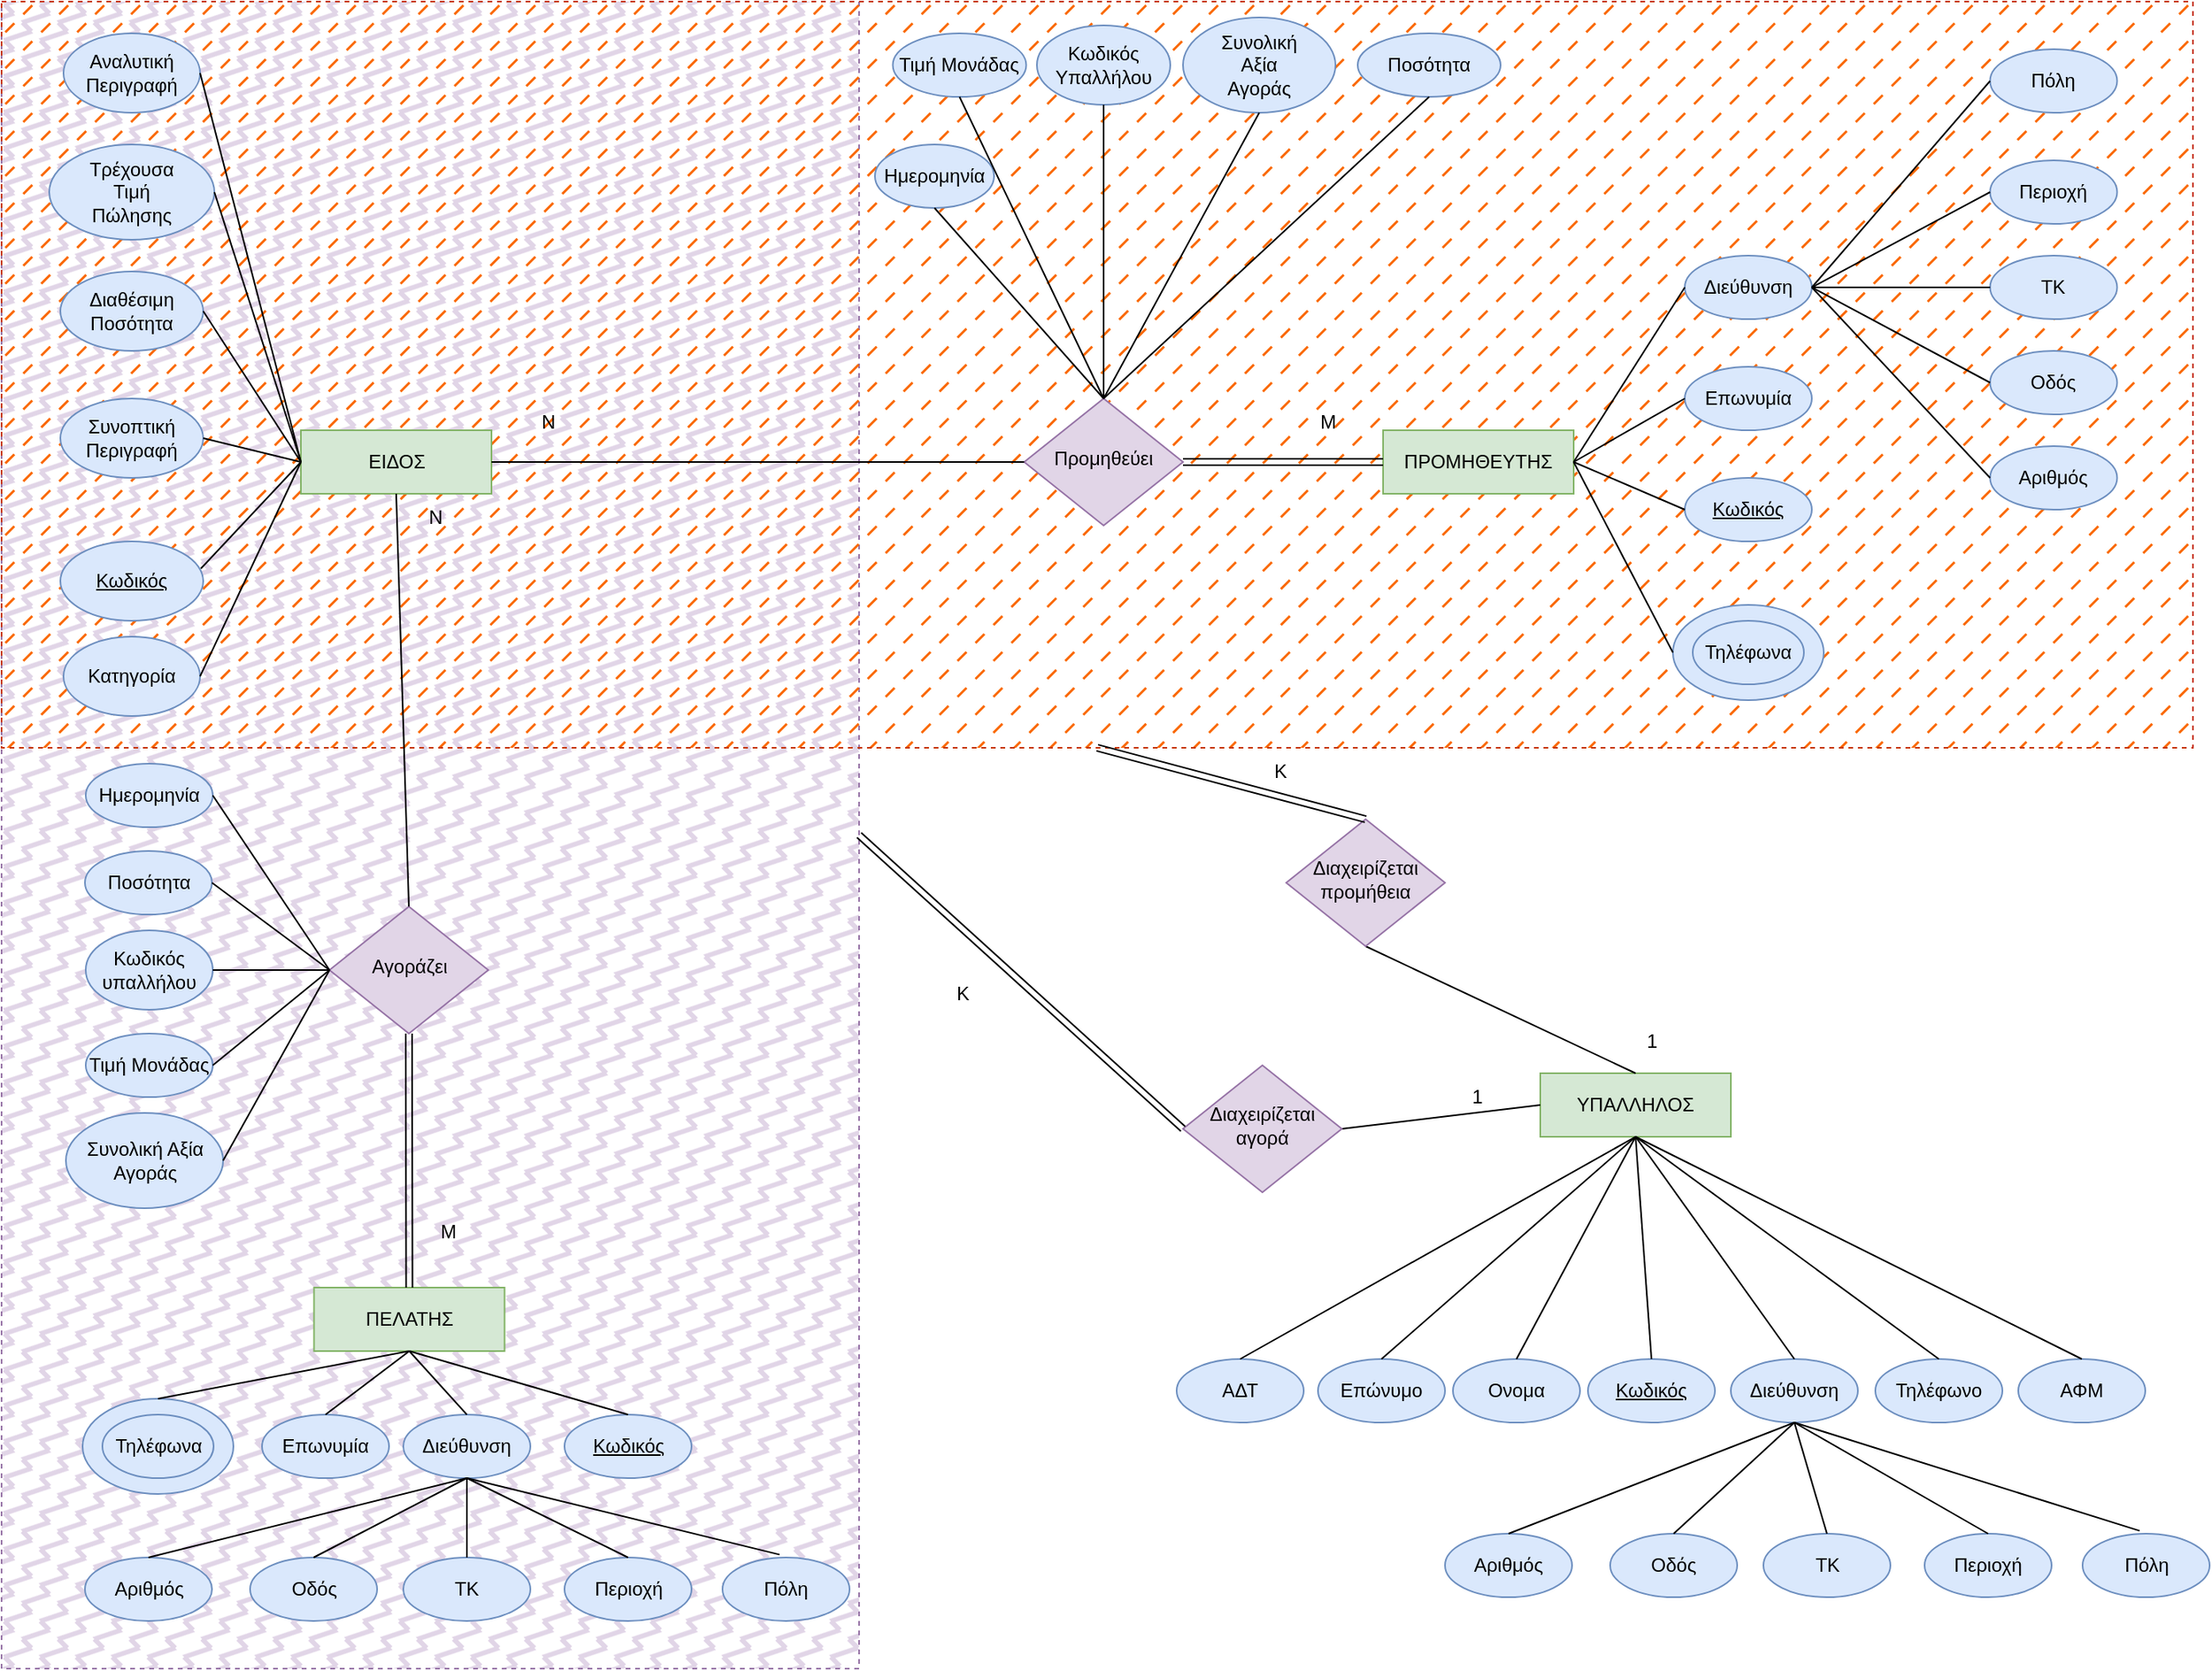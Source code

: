 <mxfile version="20.7.4" type="github">
  <diagram id="C5RBs43oDa-KdzZeNtuy" name="Page-1">
    <mxGraphModel dx="2861" dy="2533" grid="1" gridSize="10" guides="1" tooltips="1" connect="1" arrows="1" fold="1" page="1" pageScale="1" pageWidth="827" pageHeight="1169" math="0" shadow="0">
      <root>
        <mxCell id="WIyWlLk6GJQsqaUBKTNV-0" />
        <mxCell id="WIyWlLk6GJQsqaUBKTNV-1" parent="WIyWlLk6GJQsqaUBKTNV-0" />
        <mxCell id="r_JtfPT0x_Oz8yLnyJCr-7" value="" style="rounded=0;whiteSpace=wrap;html=1;dashed=1;fillStyle=zigzag-line;fillColor=#e1d5e7;strokeColor=#9673a6;" vertex="1" parent="WIyWlLk6GJQsqaUBKTNV-1">
          <mxGeometry x="-330" y="-270" width="540" height="1050" as="geometry" />
        </mxCell>
        <mxCell id="r_JtfPT0x_Oz8yLnyJCr-0" value="" style="rounded=0;whiteSpace=wrap;html=1;dashed=1;fillColor=#fa6800;strokeColor=#C73500;fillStyle=dashed;fontColor=#000000;" vertex="1" parent="WIyWlLk6GJQsqaUBKTNV-1">
          <mxGeometry x="-330" y="-270" width="1380" height="470" as="geometry" />
        </mxCell>
        <mxCell id="WIyWlLk6GJQsqaUBKTNV-3" value="ΕΙΔΟΣ" style="rounded=0;whiteSpace=wrap;html=1;fontSize=12;glass=0;strokeWidth=1;shadow=0;fillColor=#d5e8d4;strokeColor=#82b366;" parent="WIyWlLk6GJQsqaUBKTNV-1" vertex="1">
          <mxGeometry x="-141.5" width="120" height="40" as="geometry" />
        </mxCell>
        <mxCell id="EW7ZDSgedZpqApuQQV04-0" value="&lt;div&gt;ΠΡΟΜΗΘΕΥΤΗΣ&lt;/div&gt;" style="rounded=0;whiteSpace=wrap;html=1;fontSize=12;glass=0;strokeWidth=1;shadow=0;fillColor=#d5e8d4;strokeColor=#82b366;" parent="WIyWlLk6GJQsqaUBKTNV-1" vertex="1">
          <mxGeometry x="540" width="120" height="40" as="geometry" />
        </mxCell>
        <mxCell id="EW7ZDSgedZpqApuQQV04-1" value="&lt;div&gt;ΠΕΛΑΤΗΣ&lt;/div&gt;" style="rounded=0;whiteSpace=wrap;html=1;fontSize=12;glass=0;strokeWidth=1;shadow=0;fillColor=#d5e8d4;strokeColor=#82b366;" parent="WIyWlLk6GJQsqaUBKTNV-1" vertex="1">
          <mxGeometry x="-133.25" y="540" width="120" height="40" as="geometry" />
        </mxCell>
        <mxCell id="EW7ZDSgedZpqApuQQV04-2" value="&lt;div&gt;ΥΠΑΛΛΗΛΟΣ&lt;/div&gt;" style="rounded=0;whiteSpace=wrap;html=1;fontSize=12;glass=0;strokeWidth=1;shadow=0;fillColor=#d5e8d4;strokeColor=#82b366;" parent="WIyWlLk6GJQsqaUBKTNV-1" vertex="1">
          <mxGeometry x="639" y="405" width="120" height="40" as="geometry" />
        </mxCell>
        <mxCell id="EW7ZDSgedZpqApuQQV04-3" value="Προμηθεύει" style="rhombus;whiteSpace=wrap;html=1;shadow=0;fontFamily=Helvetica;fontSize=12;align=center;strokeWidth=1;spacing=6;spacingTop=-4;fillColor=#e1d5e7;strokeColor=#9673a6;" parent="WIyWlLk6GJQsqaUBKTNV-1" vertex="1">
          <mxGeometry x="314" y="-20" width="100" height="80" as="geometry" />
        </mxCell>
        <mxCell id="EW7ZDSgedZpqApuQQV04-4" value="" style="endArrow=none;html=1;rounded=0;exitX=1;exitY=0.5;exitDx=0;exitDy=0;" parent="WIyWlLk6GJQsqaUBKTNV-1" source="WIyWlLk6GJQsqaUBKTNV-3" target="EW7ZDSgedZpqApuQQV04-3" edge="1">
          <mxGeometry width="50" height="50" relative="1" as="geometry">
            <mxPoint x="384" y="300" as="sourcePoint" />
            <mxPoint x="434" y="250" as="targetPoint" />
          </mxGeometry>
        </mxCell>
        <mxCell id="EW7ZDSgedZpqApuQQV04-5" value="" style="endArrow=none;html=1;rounded=0;exitX=1;exitY=0.5;exitDx=0;exitDy=0;entryX=0;entryY=0.5;entryDx=0;entryDy=0;shape=link;" parent="WIyWlLk6GJQsqaUBKTNV-1" source="EW7ZDSgedZpqApuQQV04-3" target="EW7ZDSgedZpqApuQQV04-0" edge="1">
          <mxGeometry width="50" height="50" relative="1" as="geometry">
            <mxPoint x="464" y="19.5" as="sourcePoint" />
            <mxPoint x="554" y="19.5" as="targetPoint" />
          </mxGeometry>
        </mxCell>
        <mxCell id="EW7ZDSgedZpqApuQQV04-6" value="&lt;div&gt;Διαθέσιμη &lt;br&gt;&lt;/div&gt;&lt;div&gt;Ποσότητα&lt;/div&gt;" style="ellipse;whiteSpace=wrap;html=1;fillColor=#dae8fc;strokeColor=#6c8ebf;" parent="WIyWlLk6GJQsqaUBKTNV-1" vertex="1">
          <mxGeometry x="-293" y="-100" width="90" height="50" as="geometry" />
        </mxCell>
        <mxCell id="EW7ZDSgedZpqApuQQV04-7" value="&lt;div&gt;Αναλυτική&lt;/div&gt;&lt;div&gt;Περιγραφή&lt;/div&gt;" style="ellipse;whiteSpace=wrap;html=1;fillColor=#dae8fc;strokeColor=#6c8ebf;" parent="WIyWlLk6GJQsqaUBKTNV-1" vertex="1">
          <mxGeometry x="-291" y="-250" width="86" height="50" as="geometry" />
        </mxCell>
        <mxCell id="EW7ZDSgedZpqApuQQV04-8" value="&lt;div&gt;Συνοπτική&lt;/div&gt;&lt;div&gt;Περιγραφή&lt;/div&gt;" style="ellipse;whiteSpace=wrap;html=1;fillColor=#dae8fc;strokeColor=#6c8ebf;" parent="WIyWlLk6GJQsqaUBKTNV-1" vertex="1">
          <mxGeometry x="-293" y="-20" width="90" height="50" as="geometry" />
        </mxCell>
        <mxCell id="EW7ZDSgedZpqApuQQV04-9" value="&lt;u&gt;Κωδικός&lt;/u&gt;" style="ellipse;whiteSpace=wrap;html=1;fillColor=#dae8fc;strokeColor=#6c8ebf;" parent="WIyWlLk6GJQsqaUBKTNV-1" vertex="1">
          <mxGeometry x="-293" y="70" width="90" height="50" as="geometry" />
        </mxCell>
        <mxCell id="EW7ZDSgedZpqApuQQV04-10" value="&lt;div&gt;Κατηγορία&lt;/div&gt;" style="ellipse;whiteSpace=wrap;html=1;fillColor=#dae8fc;strokeColor=#6c8ebf;" parent="WIyWlLk6GJQsqaUBKTNV-1" vertex="1">
          <mxGeometry x="-291" y="130" width="86" height="50" as="geometry" />
        </mxCell>
        <mxCell id="EW7ZDSgedZpqApuQQV04-11" value="&lt;div&gt;Τρέχουσα&lt;/div&gt;&lt;div&gt;Τιμή&lt;/div&gt;&lt;div&gt;Πώλησης&lt;/div&gt;" style="ellipse;whiteSpace=wrap;html=1;fillColor=#dae8fc;strokeColor=#6c8ebf;" parent="WIyWlLk6GJQsqaUBKTNV-1" vertex="1">
          <mxGeometry x="-300" y="-180" width="104" height="60" as="geometry" />
        </mxCell>
        <mxCell id="EW7ZDSgedZpqApuQQV04-13" value="" style="endArrow=none;html=1;rounded=0;exitX=1;exitY=0.5;exitDx=0;exitDy=0;entryX=0;entryY=0.5;entryDx=0;entryDy=0;" parent="WIyWlLk6GJQsqaUBKTNV-1" source="EW7ZDSgedZpqApuQQV04-10" target="WIyWlLk6GJQsqaUBKTNV-3" edge="1">
          <mxGeometry width="50" height="50" relative="1" as="geometry">
            <mxPoint x="14.5" y="140" as="sourcePoint" />
            <mxPoint x="64.5" y="90" as="targetPoint" />
          </mxGeometry>
        </mxCell>
        <mxCell id="EW7ZDSgedZpqApuQQV04-14" value="" style="endArrow=none;html=1;rounded=0;exitX=0.983;exitY=0.343;exitDx=0;exitDy=0;entryX=0;entryY=0.5;entryDx=0;entryDy=0;exitPerimeter=0;" parent="WIyWlLk6GJQsqaUBKTNV-1" source="EW7ZDSgedZpqApuQQV04-9" target="WIyWlLk6GJQsqaUBKTNV-3" edge="1">
          <mxGeometry width="50" height="50" relative="1" as="geometry">
            <mxPoint x="-232.5" y="140" as="sourcePoint" />
            <mxPoint x="-131.5" y="30" as="targetPoint" />
          </mxGeometry>
        </mxCell>
        <mxCell id="EW7ZDSgedZpqApuQQV04-15" value="" style="endArrow=none;html=1;rounded=0;exitX=1;exitY=0.5;exitDx=0;exitDy=0;entryX=0;entryY=0.5;entryDx=0;entryDy=0;" parent="WIyWlLk6GJQsqaUBKTNV-1" source="EW7ZDSgedZpqApuQQV04-8" target="WIyWlLk6GJQsqaUBKTNV-3" edge="1">
          <mxGeometry width="50" height="50" relative="1" as="geometry">
            <mxPoint x="-247.03" y="87.15" as="sourcePoint" />
            <mxPoint x="-145.5" y="20" as="targetPoint" />
          </mxGeometry>
        </mxCell>
        <mxCell id="EW7ZDSgedZpqApuQQV04-16" value="" style="endArrow=none;html=1;rounded=0;exitX=1;exitY=0.5;exitDx=0;exitDy=0;entryX=0;entryY=0.5;entryDx=0;entryDy=0;" parent="WIyWlLk6GJQsqaUBKTNV-1" source="EW7ZDSgedZpqApuQQV04-6" target="WIyWlLk6GJQsqaUBKTNV-3" edge="1">
          <mxGeometry width="50" height="50" relative="1" as="geometry">
            <mxPoint x="-237.03" y="97.15" as="sourcePoint" />
            <mxPoint x="-121.5" y="40" as="targetPoint" />
          </mxGeometry>
        </mxCell>
        <mxCell id="EW7ZDSgedZpqApuQQV04-17" value="" style="endArrow=none;html=1;rounded=0;exitX=1;exitY=0.5;exitDx=0;exitDy=0;entryX=0;entryY=0.5;entryDx=0;entryDy=0;" parent="WIyWlLk6GJQsqaUBKTNV-1" source="EW7ZDSgedZpqApuQQV04-11" target="WIyWlLk6GJQsqaUBKTNV-3" edge="1">
          <mxGeometry width="50" height="50" relative="1" as="geometry">
            <mxPoint x="-265.5" y="-85" as="sourcePoint" />
            <mxPoint x="-135.5" y="20" as="targetPoint" />
          </mxGeometry>
        </mxCell>
        <mxCell id="EW7ZDSgedZpqApuQQV04-20" value="" style="endArrow=none;html=1;rounded=0;exitX=1;exitY=0.5;exitDx=0;exitDy=0;entryX=0;entryY=0.5;entryDx=0;entryDy=0;" parent="WIyWlLk6GJQsqaUBKTNV-1" source="EW7ZDSgedZpqApuQQV04-7" target="WIyWlLk6GJQsqaUBKTNV-3" edge="1">
          <mxGeometry width="50" height="50" relative="1" as="geometry">
            <mxPoint x="-287.5" y="-240" as="sourcePoint" />
            <mxPoint x="-150.5" y="-60" as="targetPoint" />
          </mxGeometry>
        </mxCell>
        <mxCell id="EW7ZDSgedZpqApuQQV04-21" value="Ν" style="text;html=1;align=center;verticalAlign=middle;resizable=0;points=[];autosize=1;strokeColor=none;fillColor=none;" parent="WIyWlLk6GJQsqaUBKTNV-1" vertex="1">
          <mxGeometry x="-1" y="-20" width="30" height="30" as="geometry" />
        </mxCell>
        <mxCell id="EW7ZDSgedZpqApuQQV04-22" value="Μ" style="text;html=1;align=center;verticalAlign=middle;resizable=0;points=[];autosize=1;strokeColor=none;fillColor=none;" parent="WIyWlLk6GJQsqaUBKTNV-1" vertex="1">
          <mxGeometry x="490" y="-20" width="30" height="30" as="geometry" />
        </mxCell>
        <mxCell id="EW7ZDSgedZpqApuQQV04-23" value="Ημερομηνία" style="ellipse;whiteSpace=wrap;html=1;fillColor=#dae8fc;strokeColor=#6c8ebf;" parent="WIyWlLk6GJQsqaUBKTNV-1" vertex="1">
          <mxGeometry x="220" y="-180" width="75" height="40" as="geometry" />
        </mxCell>
        <mxCell id="EW7ZDSgedZpqApuQQV04-24" value="Τιμή Μονάδας" style="ellipse;whiteSpace=wrap;html=1;fillColor=#dae8fc;strokeColor=#6c8ebf;" parent="WIyWlLk6GJQsqaUBKTNV-1" vertex="1">
          <mxGeometry x="231.25" y="-250" width="84" height="40" as="geometry" />
        </mxCell>
        <mxCell id="EW7ZDSgedZpqApuQQV04-25" value="&lt;div&gt;Συνολική&lt;/div&gt;&lt;div&gt;Αξία&lt;/div&gt;&lt;div&gt;Αγοράς&lt;/div&gt;" style="ellipse;whiteSpace=wrap;html=1;fillColor=#dae8fc;strokeColor=#6c8ebf;" parent="WIyWlLk6GJQsqaUBKTNV-1" vertex="1">
          <mxGeometry x="414" y="-260" width="96" height="60" as="geometry" />
        </mxCell>
        <mxCell id="EW7ZDSgedZpqApuQQV04-26" value="&lt;div&gt;Ποσότητα&lt;/div&gt;" style="ellipse;whiteSpace=wrap;html=1;fillColor=#dae8fc;strokeColor=#6c8ebf;" parent="WIyWlLk6GJQsqaUBKTNV-1" vertex="1">
          <mxGeometry x="524" y="-250" width="90" height="40" as="geometry" />
        </mxCell>
        <mxCell id="EW7ZDSgedZpqApuQQV04-29" value="" style="endArrow=none;html=1;rounded=0;exitX=0.5;exitY=1;exitDx=0;exitDy=0;entryX=0.5;entryY=0;entryDx=0;entryDy=0;" parent="WIyWlLk6GJQsqaUBKTNV-1" source="EW7ZDSgedZpqApuQQV04-24" target="EW7ZDSgedZpqApuQQV04-3" edge="1">
          <mxGeometry width="50" height="50" relative="1" as="geometry">
            <mxPoint x="290" y="80" as="sourcePoint" />
            <mxPoint x="340" y="30" as="targetPoint" />
          </mxGeometry>
        </mxCell>
        <mxCell id="EW7ZDSgedZpqApuQQV04-31" value="" style="endArrow=none;html=1;rounded=0;exitX=0.5;exitY=1;exitDx=0;exitDy=0;entryX=0.5;entryY=0;entryDx=0;entryDy=0;" parent="WIyWlLk6GJQsqaUBKTNV-1" source="EW7ZDSgedZpqApuQQV04-23" target="EW7ZDSgedZpqApuQQV04-3" edge="1">
          <mxGeometry width="50" height="50" relative="1" as="geometry">
            <mxPoint x="290" y="80" as="sourcePoint" />
            <mxPoint x="340" y="30" as="targetPoint" />
          </mxGeometry>
        </mxCell>
        <mxCell id="EW7ZDSgedZpqApuQQV04-32" value="" style="endArrow=none;html=1;rounded=0;exitX=0.5;exitY=1;exitDx=0;exitDy=0;entryX=0.5;entryY=0;entryDx=0;entryDy=0;" parent="WIyWlLk6GJQsqaUBKTNV-1" source="EW7ZDSgedZpqApuQQV04-26" target="EW7ZDSgedZpqApuQQV04-3" edge="1">
          <mxGeometry width="50" height="50" relative="1" as="geometry">
            <mxPoint x="290" y="80" as="sourcePoint" />
            <mxPoint x="340" y="30" as="targetPoint" />
          </mxGeometry>
        </mxCell>
        <mxCell id="EW7ZDSgedZpqApuQQV04-33" value="" style="endArrow=none;html=1;rounded=0;exitX=0.5;exitY=1;exitDx=0;exitDy=0;entryX=0.5;entryY=0;entryDx=0;entryDy=0;" parent="WIyWlLk6GJQsqaUBKTNV-1" source="EW7ZDSgedZpqApuQQV04-25" target="EW7ZDSgedZpqApuQQV04-3" edge="1">
          <mxGeometry width="50" height="50" relative="1" as="geometry">
            <mxPoint x="290" y="80" as="sourcePoint" />
            <mxPoint x="340" y="30" as="targetPoint" />
          </mxGeometry>
        </mxCell>
        <mxCell id="EW7ZDSgedZpqApuQQV04-34" value="Κωδικός Υπαλλήλου" style="ellipse;whiteSpace=wrap;html=1;fillColor=#dae8fc;strokeColor=#6c8ebf;" parent="WIyWlLk6GJQsqaUBKTNV-1" vertex="1">
          <mxGeometry x="322" y="-255" width="84" height="50" as="geometry" />
        </mxCell>
        <mxCell id="EW7ZDSgedZpqApuQQV04-37" value="" style="endArrow=none;html=1;rounded=0;entryX=0.5;entryY=0;entryDx=0;entryDy=0;exitX=0.5;exitY=1;exitDx=0;exitDy=0;" parent="WIyWlLk6GJQsqaUBKTNV-1" source="EW7ZDSgedZpqApuQQV04-34" target="EW7ZDSgedZpqApuQQV04-3" edge="1">
          <mxGeometry width="50" height="50" relative="1" as="geometry">
            <mxPoint x="360" y="-250" as="sourcePoint" />
            <mxPoint x="350" y="-30" as="targetPoint" />
          </mxGeometry>
        </mxCell>
        <mxCell id="EW7ZDSgedZpqApuQQV04-38" value="Διεύθυνση" style="ellipse;whiteSpace=wrap;html=1;fillColor=#dae8fc;strokeColor=#6c8ebf;" parent="WIyWlLk6GJQsqaUBKTNV-1" vertex="1">
          <mxGeometry x="730" y="-110" width="80" height="40" as="geometry" />
        </mxCell>
        <mxCell id="EW7ZDSgedZpqApuQQV04-39" value="Επωνυμία" style="ellipse;whiteSpace=wrap;html=1;fillColor=#dae8fc;strokeColor=#6c8ebf;" parent="WIyWlLk6GJQsqaUBKTNV-1" vertex="1">
          <mxGeometry x="730" y="-40" width="80" height="40" as="geometry" />
        </mxCell>
        <mxCell id="EW7ZDSgedZpqApuQQV04-40" value="&lt;u&gt;Κωδικός&lt;/u&gt;" style="ellipse;whiteSpace=wrap;html=1;fillColor=#dae8fc;strokeColor=#6c8ebf;" parent="WIyWlLk6GJQsqaUBKTNV-1" vertex="1">
          <mxGeometry x="730" y="30" width="80" height="40" as="geometry" />
        </mxCell>
        <mxCell id="EW7ZDSgedZpqApuQQV04-43" value="" style="ellipse;whiteSpace=wrap;html=1;fillColor=#dae8fc;strokeColor=#6c8ebf;" parent="WIyWlLk6GJQsqaUBKTNV-1" vertex="1">
          <mxGeometry x="722.5" y="110" width="95" height="60" as="geometry" />
        </mxCell>
        <mxCell id="EW7ZDSgedZpqApuQQV04-44" value="Τηλέφωνα" style="ellipse;whiteSpace=wrap;html=1;fillColor=#dae8fc;strokeColor=#6c8ebf;" parent="WIyWlLk6GJQsqaUBKTNV-1" vertex="1">
          <mxGeometry x="735" y="120" width="70" height="40" as="geometry" />
        </mxCell>
        <mxCell id="EW7ZDSgedZpqApuQQV04-45" value="" style="endArrow=none;html=1;rounded=0;exitX=1;exitY=0.5;exitDx=0;exitDy=0;entryX=0;entryY=0.5;entryDx=0;entryDy=0;" parent="WIyWlLk6GJQsqaUBKTNV-1" source="EW7ZDSgedZpqApuQQV04-0" target="EW7ZDSgedZpqApuQQV04-38" edge="1">
          <mxGeometry width="50" height="50" relative="1" as="geometry">
            <mxPoint x="450" y="60" as="sourcePoint" />
            <mxPoint x="500" y="10" as="targetPoint" />
          </mxGeometry>
        </mxCell>
        <mxCell id="EW7ZDSgedZpqApuQQV04-46" value="" style="endArrow=none;html=1;rounded=0;entryX=0;entryY=0.5;entryDx=0;entryDy=0;exitX=1;exitY=0.5;exitDx=0;exitDy=0;" parent="WIyWlLk6GJQsqaUBKTNV-1" source="EW7ZDSgedZpqApuQQV04-0" target="EW7ZDSgedZpqApuQQV04-39" edge="1">
          <mxGeometry width="50" height="50" relative="1" as="geometry">
            <mxPoint x="450" y="60" as="sourcePoint" />
            <mxPoint x="500" y="10" as="targetPoint" />
          </mxGeometry>
        </mxCell>
        <mxCell id="EW7ZDSgedZpqApuQQV04-47" value="" style="endArrow=none;html=1;rounded=0;exitX=0;exitY=0.5;exitDx=0;exitDy=0;entryX=1;entryY=0.5;entryDx=0;entryDy=0;" parent="WIyWlLk6GJQsqaUBKTNV-1" source="EW7ZDSgedZpqApuQQV04-40" target="EW7ZDSgedZpqApuQQV04-0" edge="1">
          <mxGeometry width="50" height="50" relative="1" as="geometry">
            <mxPoint x="450" y="60" as="sourcePoint" />
            <mxPoint x="500" y="10" as="targetPoint" />
          </mxGeometry>
        </mxCell>
        <mxCell id="EW7ZDSgedZpqApuQQV04-48" value="" style="endArrow=none;html=1;rounded=0;exitX=0;exitY=0.5;exitDx=0;exitDy=0;entryX=1;entryY=0.5;entryDx=0;entryDy=0;" parent="WIyWlLk6GJQsqaUBKTNV-1" source="EW7ZDSgedZpqApuQQV04-43" target="EW7ZDSgedZpqApuQQV04-0" edge="1">
          <mxGeometry width="50" height="50" relative="1" as="geometry">
            <mxPoint x="450" y="60" as="sourcePoint" />
            <mxPoint x="500" y="10" as="targetPoint" />
          </mxGeometry>
        </mxCell>
        <mxCell id="EW7ZDSgedZpqApuQQV04-49" value="&lt;div&gt;Αγοράζει&lt;/div&gt;" style="rhombus;whiteSpace=wrap;html=1;shadow=0;fontFamily=Helvetica;fontSize=12;align=center;strokeWidth=1;spacing=6;spacingTop=-4;fillColor=#e1d5e7;strokeColor=#9673a6;" parent="WIyWlLk6GJQsqaUBKTNV-1" vertex="1">
          <mxGeometry x="-123.5" y="300" width="100" height="80" as="geometry" />
        </mxCell>
        <mxCell id="EW7ZDSgedZpqApuQQV04-50" value="" style="endArrow=none;html=1;rounded=0;entryX=0.5;entryY=1;entryDx=0;entryDy=0;exitX=0.5;exitY=0;exitDx=0;exitDy=0;" parent="WIyWlLk6GJQsqaUBKTNV-1" source="EW7ZDSgedZpqApuQQV04-49" target="WIyWlLk6GJQsqaUBKTNV-3" edge="1">
          <mxGeometry width="50" height="50" relative="1" as="geometry">
            <mxPoint x="267.5" y="350" as="sourcePoint" />
            <mxPoint x="317.5" y="300" as="targetPoint" />
          </mxGeometry>
        </mxCell>
        <mxCell id="EW7ZDSgedZpqApuQQV04-51" value="" style="endArrow=none;html=1;rounded=0;exitX=0.5;exitY=0;exitDx=0;exitDy=0;entryX=0.5;entryY=1;entryDx=0;entryDy=0;shape=link;" parent="WIyWlLk6GJQsqaUBKTNV-1" source="EW7ZDSgedZpqApuQQV04-1" target="EW7ZDSgedZpqApuQQV04-49" edge="1">
          <mxGeometry width="50" height="50" relative="1" as="geometry">
            <mxPoint x="-73.25" y="510" as="sourcePoint" />
            <mxPoint x="215.5" y="320" as="targetPoint" />
          </mxGeometry>
        </mxCell>
        <mxCell id="EW7ZDSgedZpqApuQQV04-52" value="Ημερομηνία" style="ellipse;whiteSpace=wrap;html=1;fillColor=#dae8fc;strokeColor=#6c8ebf;" parent="WIyWlLk6GJQsqaUBKTNV-1" vertex="1">
          <mxGeometry x="-277" y="210" width="80" height="40" as="geometry" />
        </mxCell>
        <mxCell id="EW7ZDSgedZpqApuQQV04-53" value="Ποσότητα" style="ellipse;whiteSpace=wrap;html=1;fillColor=#dae8fc;strokeColor=#6c8ebf;" parent="WIyWlLk6GJQsqaUBKTNV-1" vertex="1">
          <mxGeometry x="-277.5" y="265" width="80" height="40" as="geometry" />
        </mxCell>
        <mxCell id="EW7ZDSgedZpqApuQQV04-54" value="Τιμή Μονάδας" style="ellipse;whiteSpace=wrap;html=1;fillColor=#dae8fc;strokeColor=#6c8ebf;" parent="WIyWlLk6GJQsqaUBKTNV-1" vertex="1">
          <mxGeometry x="-277" y="380" width="80" height="40" as="geometry" />
        </mxCell>
        <mxCell id="EW7ZDSgedZpqApuQQV04-56" value="Συνολική Αξία Αγοράς" style="ellipse;whiteSpace=wrap;html=1;fillColor=#dae8fc;strokeColor=#6c8ebf;" parent="WIyWlLk6GJQsqaUBKTNV-1" vertex="1">
          <mxGeometry x="-289.5" y="430" width="99" height="60" as="geometry" />
        </mxCell>
        <mxCell id="EW7ZDSgedZpqApuQQV04-57" value="" style="endArrow=none;html=1;rounded=0;exitX=0;exitY=0.5;exitDx=0;exitDy=0;entryX=1;entryY=0.5;entryDx=0;entryDy=0;" parent="WIyWlLk6GJQsqaUBKTNV-1" source="EW7ZDSgedZpqApuQQV04-49" target="EW7ZDSgedZpqApuQQV04-52" edge="1">
          <mxGeometry width="50" height="50" relative="1" as="geometry">
            <mxPoint x="-442.5" y="370" as="sourcePoint" />
            <mxPoint x="-602.5" y="360" as="targetPoint" />
          </mxGeometry>
        </mxCell>
        <mxCell id="EW7ZDSgedZpqApuQQV04-58" value="" style="endArrow=none;html=1;rounded=0;entryX=1;entryY=0.5;entryDx=0;entryDy=0;exitX=0;exitY=0.5;exitDx=0;exitDy=0;" parent="WIyWlLk6GJQsqaUBKTNV-1" source="EW7ZDSgedZpqApuQQV04-49" target="EW7ZDSgedZpqApuQQV04-53" edge="1">
          <mxGeometry width="50" height="50" relative="1" as="geometry">
            <mxPoint x="-442.5" y="370" as="sourcePoint" />
            <mxPoint x="-602.5" y="360" as="targetPoint" />
          </mxGeometry>
        </mxCell>
        <mxCell id="EW7ZDSgedZpqApuQQV04-59" value="" style="endArrow=none;html=1;rounded=0;exitX=1;exitY=0.5;exitDx=0;exitDy=0;entryX=0;entryY=0.5;entryDx=0;entryDy=0;" parent="WIyWlLk6GJQsqaUBKTNV-1" source="EW7ZDSgedZpqApuQQV04-54" target="EW7ZDSgedZpqApuQQV04-49" edge="1">
          <mxGeometry width="50" height="50" relative="1" as="geometry">
            <mxPoint x="-652.5" y="410" as="sourcePoint" />
            <mxPoint x="-442.5" y="370" as="targetPoint" />
          </mxGeometry>
        </mxCell>
        <mxCell id="EW7ZDSgedZpqApuQQV04-60" value="" style="endArrow=none;html=1;rounded=0;exitX=1;exitY=0.5;exitDx=0;exitDy=0;entryX=0;entryY=0.5;entryDx=0;entryDy=0;" parent="WIyWlLk6GJQsqaUBKTNV-1" source="EW7ZDSgedZpqApuQQV04-56" target="EW7ZDSgedZpqApuQQV04-49" edge="1">
          <mxGeometry width="50" height="50" relative="1" as="geometry">
            <mxPoint x="-380.0" y="490" as="sourcePoint" />
            <mxPoint x="-442.5" y="370" as="targetPoint" />
          </mxGeometry>
        </mxCell>
        <mxCell id="EW7ZDSgedZpqApuQQV04-61" value="Κωδικός υπαλλήλου" style="ellipse;whiteSpace=wrap;html=1;fillColor=#dae8fc;strokeColor=#6c8ebf;" parent="WIyWlLk6GJQsqaUBKTNV-1" vertex="1">
          <mxGeometry x="-277" y="315" width="80" height="50" as="geometry" />
        </mxCell>
        <mxCell id="EW7ZDSgedZpqApuQQV04-62" value="" style="endArrow=none;html=1;rounded=0;exitX=0;exitY=0.5;exitDx=0;exitDy=0;entryX=1;entryY=0.5;entryDx=0;entryDy=0;" parent="WIyWlLk6GJQsqaUBKTNV-1" source="EW7ZDSgedZpqApuQQV04-49" target="EW7ZDSgedZpqApuQQV04-61" edge="1">
          <mxGeometry width="50" height="50" relative="1" as="geometry">
            <mxPoint x="-154.0" y="490" as="sourcePoint" />
            <mxPoint x="-214.5" y="370" as="targetPoint" />
          </mxGeometry>
        </mxCell>
        <mxCell id="EW7ZDSgedZpqApuQQV04-63" value="Ν" style="text;html=1;align=center;verticalAlign=middle;resizable=0;points=[];autosize=1;strokeColor=none;fillColor=none;" parent="WIyWlLk6GJQsqaUBKTNV-1" vertex="1">
          <mxGeometry x="-72.5" y="40" width="30" height="30" as="geometry" />
        </mxCell>
        <mxCell id="EW7ZDSgedZpqApuQQV04-64" value="Μ" style="text;html=1;align=center;verticalAlign=middle;resizable=0;points=[];autosize=1;strokeColor=none;fillColor=none;" parent="WIyWlLk6GJQsqaUBKTNV-1" vertex="1">
          <mxGeometry x="-64.25" y="490" width="30" height="30" as="geometry" />
        </mxCell>
        <mxCell id="UILEuSNSZ4yGdlzWPseG-9" value="&lt;div&gt;Πόλη&lt;/div&gt;" style="ellipse;whiteSpace=wrap;html=1;fillColor=#dae8fc;strokeColor=#6c8ebf;" parent="WIyWlLk6GJQsqaUBKTNV-1" vertex="1">
          <mxGeometry x="922.25" y="-240" width="80" height="40" as="geometry" />
        </mxCell>
        <mxCell id="UILEuSNSZ4yGdlzWPseG-10" value="Περιοχή" style="ellipse;whiteSpace=wrap;html=1;fillColor=#dae8fc;strokeColor=#6c8ebf;" parent="WIyWlLk6GJQsqaUBKTNV-1" vertex="1">
          <mxGeometry x="922.25" y="-170" width="80" height="40" as="geometry" />
        </mxCell>
        <mxCell id="UILEuSNSZ4yGdlzWPseG-11" value="ΤΚ" style="ellipse;whiteSpace=wrap;html=1;fillColor=#dae8fc;strokeColor=#6c8ebf;" parent="WIyWlLk6GJQsqaUBKTNV-1" vertex="1">
          <mxGeometry x="922.25" y="-110" width="80" height="40" as="geometry" />
        </mxCell>
        <mxCell id="UILEuSNSZ4yGdlzWPseG-12" value="Οδός" style="ellipse;whiteSpace=wrap;html=1;fillColor=#dae8fc;strokeColor=#6c8ebf;" parent="WIyWlLk6GJQsqaUBKTNV-1" vertex="1">
          <mxGeometry x="922.25" y="-50" width="80" height="40" as="geometry" />
        </mxCell>
        <mxCell id="UILEuSNSZ4yGdlzWPseG-13" value="Αριθμός" style="ellipse;whiteSpace=wrap;html=1;fillColor=#dae8fc;strokeColor=#6c8ebf;" parent="WIyWlLk6GJQsqaUBKTNV-1" vertex="1">
          <mxGeometry x="922.25" y="10" width="80" height="40" as="geometry" />
        </mxCell>
        <mxCell id="UILEuSNSZ4yGdlzWPseG-14" value="" style="endArrow=none;html=1;rounded=0;exitX=1;exitY=0.5;exitDx=0;exitDy=0;entryX=0;entryY=0.5;entryDx=0;entryDy=0;" parent="WIyWlLk6GJQsqaUBKTNV-1" source="EW7ZDSgedZpqApuQQV04-38" target="UILEuSNSZ4yGdlzWPseG-9" edge="1">
          <mxGeometry width="50" height="50" relative="1" as="geometry">
            <mxPoint x="817.5" y="-80.0" as="sourcePoint" />
            <mxPoint x="887.5" y="-190" as="targetPoint" />
          </mxGeometry>
        </mxCell>
        <mxCell id="UILEuSNSZ4yGdlzWPseG-15" value="" style="endArrow=none;html=1;rounded=0;exitX=1;exitY=0.5;exitDx=0;exitDy=0;entryX=0;entryY=0.5;entryDx=0;entryDy=0;" parent="WIyWlLk6GJQsqaUBKTNV-1" source="EW7ZDSgedZpqApuQQV04-38" target="UILEuSNSZ4yGdlzWPseG-10" edge="1">
          <mxGeometry width="50" height="50" relative="1" as="geometry">
            <mxPoint x="820" y="-80" as="sourcePoint" />
            <mxPoint x="890" y="-180" as="targetPoint" />
          </mxGeometry>
        </mxCell>
        <mxCell id="UILEuSNSZ4yGdlzWPseG-16" value="" style="endArrow=none;html=1;rounded=0;exitX=1;exitY=0.5;exitDx=0;exitDy=0;entryX=0;entryY=0.5;entryDx=0;entryDy=0;" parent="WIyWlLk6GJQsqaUBKTNV-1" source="EW7ZDSgedZpqApuQQV04-38" target="UILEuSNSZ4yGdlzWPseG-11" edge="1">
          <mxGeometry width="50" height="50" relative="1" as="geometry">
            <mxPoint x="830" y="-70" as="sourcePoint" />
            <mxPoint x="900" y="-170" as="targetPoint" />
          </mxGeometry>
        </mxCell>
        <mxCell id="UILEuSNSZ4yGdlzWPseG-17" value="" style="endArrow=none;html=1;rounded=0;exitX=1;exitY=0.5;exitDx=0;exitDy=0;entryX=0;entryY=0.5;entryDx=0;entryDy=0;" parent="WIyWlLk6GJQsqaUBKTNV-1" source="EW7ZDSgedZpqApuQQV04-38" target="UILEuSNSZ4yGdlzWPseG-12" edge="1">
          <mxGeometry width="50" height="50" relative="1" as="geometry">
            <mxPoint x="840" y="-60" as="sourcePoint" />
            <mxPoint x="910" y="-160" as="targetPoint" />
          </mxGeometry>
        </mxCell>
        <mxCell id="UILEuSNSZ4yGdlzWPseG-18" value="" style="endArrow=none;html=1;rounded=0;exitX=1;exitY=0.5;exitDx=0;exitDy=0;entryX=0;entryY=0.5;entryDx=0;entryDy=0;" parent="WIyWlLk6GJQsqaUBKTNV-1" source="EW7ZDSgedZpqApuQQV04-38" target="UILEuSNSZ4yGdlzWPseG-13" edge="1">
          <mxGeometry width="50" height="50" relative="1" as="geometry">
            <mxPoint x="850" y="-50" as="sourcePoint" />
            <mxPoint x="920" y="-150" as="targetPoint" />
          </mxGeometry>
        </mxCell>
        <mxCell id="UILEuSNSZ4yGdlzWPseG-19" value="Διεύθυνση" style="ellipse;whiteSpace=wrap;html=1;fillColor=#dae8fc;strokeColor=#6c8ebf;" parent="WIyWlLk6GJQsqaUBKTNV-1" vertex="1">
          <mxGeometry x="-77" y="620" width="80" height="40" as="geometry" />
        </mxCell>
        <mxCell id="UILEuSNSZ4yGdlzWPseG-20" value="Επωνυμία" style="ellipse;whiteSpace=wrap;html=1;fillColor=#dae8fc;strokeColor=#6c8ebf;" parent="WIyWlLk6GJQsqaUBKTNV-1" vertex="1">
          <mxGeometry x="-166" y="620" width="80" height="40" as="geometry" />
        </mxCell>
        <mxCell id="UILEuSNSZ4yGdlzWPseG-21" value="&lt;u&gt;Κωδικός&lt;/u&gt;" style="ellipse;whiteSpace=wrap;html=1;fillColor=#dae8fc;strokeColor=#6c8ebf;" parent="WIyWlLk6GJQsqaUBKTNV-1" vertex="1">
          <mxGeometry x="24.5" y="620" width="80" height="40" as="geometry" />
        </mxCell>
        <mxCell id="UILEuSNSZ4yGdlzWPseG-22" value="" style="ellipse;whiteSpace=wrap;html=1;fillColor=#dae8fc;strokeColor=#6c8ebf;" parent="WIyWlLk6GJQsqaUBKTNV-1" vertex="1">
          <mxGeometry x="-279" y="610" width="95" height="60" as="geometry" />
        </mxCell>
        <mxCell id="UILEuSNSZ4yGdlzWPseG-23" value="Τηλέφωνα" style="ellipse;whiteSpace=wrap;html=1;fillColor=#dae8fc;strokeColor=#6c8ebf;" parent="WIyWlLk6GJQsqaUBKTNV-1" vertex="1">
          <mxGeometry x="-266.5" y="620" width="70" height="40" as="geometry" />
        </mxCell>
        <mxCell id="UILEuSNSZ4yGdlzWPseG-24" value="" style="endArrow=none;html=1;rounded=0;exitX=0.5;exitY=1;exitDx=0;exitDy=0;entryX=0.5;entryY=0;entryDx=0;entryDy=0;" parent="WIyWlLk6GJQsqaUBKTNV-1" source="EW7ZDSgedZpqApuQQV04-1" target="UILEuSNSZ4yGdlzWPseG-19" edge="1">
          <mxGeometry width="50" height="50" relative="1" as="geometry">
            <mxPoint x="259.25" y="1030" as="sourcePoint" />
            <mxPoint x="99.25" y="1020" as="targetPoint" />
          </mxGeometry>
        </mxCell>
        <mxCell id="UILEuSNSZ4yGdlzWPseG-25" value="" style="endArrow=none;html=1;rounded=0;entryX=0.5;entryY=0;entryDx=0;entryDy=0;exitX=0.5;exitY=1;exitDx=0;exitDy=0;" parent="WIyWlLk6GJQsqaUBKTNV-1" source="EW7ZDSgedZpqApuQQV04-1" target="UILEuSNSZ4yGdlzWPseG-20" edge="1">
          <mxGeometry width="50" height="50" relative="1" as="geometry">
            <mxPoint x="-123.25" y="1030" as="sourcePoint" />
            <mxPoint x="-283.25" y="1020" as="targetPoint" />
          </mxGeometry>
        </mxCell>
        <mxCell id="UILEuSNSZ4yGdlzWPseG-26" value="" style="endArrow=none;html=1;rounded=0;exitX=0.5;exitY=0;exitDx=0;exitDy=0;entryX=0.5;entryY=1;entryDx=0;entryDy=0;" parent="WIyWlLk6GJQsqaUBKTNV-1" source="UILEuSNSZ4yGdlzWPseG-21" target="EW7ZDSgedZpqApuQQV04-1" edge="1">
          <mxGeometry width="50" height="50" relative="1" as="geometry">
            <mxPoint x="-14" y="620" as="sourcePoint" />
            <mxPoint x="-123.25" y="1030" as="targetPoint" />
          </mxGeometry>
        </mxCell>
        <mxCell id="UILEuSNSZ4yGdlzWPseG-27" value="" style="endArrow=none;html=1;rounded=0;exitX=0.5;exitY=0;exitDx=0;exitDy=0;entryX=0.5;entryY=1;entryDx=0;entryDy=0;" parent="WIyWlLk6GJQsqaUBKTNV-1" source="UILEuSNSZ4yGdlzWPseG-22" target="EW7ZDSgedZpqApuQQV04-1" edge="1">
          <mxGeometry width="50" height="50" relative="1" as="geometry">
            <mxPoint x="-333.25" y="1070" as="sourcePoint" />
            <mxPoint x="-73.25" y="670" as="targetPoint" />
          </mxGeometry>
        </mxCell>
        <mxCell id="UILEuSNSZ4yGdlzWPseG-28" value="&lt;div&gt;Πόλη&lt;/div&gt;" style="ellipse;whiteSpace=wrap;html=1;fillColor=#dae8fc;strokeColor=#6c8ebf;" parent="WIyWlLk6GJQsqaUBKTNV-1" vertex="1">
          <mxGeometry x="124" y="710" width="80" height="40" as="geometry" />
        </mxCell>
        <mxCell id="UILEuSNSZ4yGdlzWPseG-29" value="Περιοχή" style="ellipse;whiteSpace=wrap;html=1;fillColor=#dae8fc;strokeColor=#6c8ebf;" parent="WIyWlLk6GJQsqaUBKTNV-1" vertex="1">
          <mxGeometry x="24.5" y="710" width="80" height="40" as="geometry" />
        </mxCell>
        <mxCell id="UILEuSNSZ4yGdlzWPseG-30" value="ΤΚ" style="ellipse;whiteSpace=wrap;html=1;fillColor=#dae8fc;strokeColor=#6c8ebf;" parent="WIyWlLk6GJQsqaUBKTNV-1" vertex="1">
          <mxGeometry x="-77" y="710" width="80" height="40" as="geometry" />
        </mxCell>
        <mxCell id="UILEuSNSZ4yGdlzWPseG-31" value="Οδός" style="ellipse;whiteSpace=wrap;html=1;fillColor=#dae8fc;strokeColor=#6c8ebf;" parent="WIyWlLk6GJQsqaUBKTNV-1" vertex="1">
          <mxGeometry x="-173.5" y="710" width="80" height="40" as="geometry" />
        </mxCell>
        <mxCell id="UILEuSNSZ4yGdlzWPseG-32" value="Αριθμός" style="ellipse;whiteSpace=wrap;html=1;fillColor=#dae8fc;strokeColor=#6c8ebf;" parent="WIyWlLk6GJQsqaUBKTNV-1" vertex="1">
          <mxGeometry x="-277.5" y="710" width="80" height="40" as="geometry" />
        </mxCell>
        <mxCell id="UILEuSNSZ4yGdlzWPseG-33" value="" style="endArrow=none;html=1;rounded=0;exitX=0.5;exitY=1;exitDx=0;exitDy=0;entryX=0.449;entryY=-0.045;entryDx=0;entryDy=0;entryPerimeter=0;" parent="WIyWlLk6GJQsqaUBKTNV-1" source="UILEuSNSZ4yGdlzWPseG-19" target="UILEuSNSZ4yGdlzWPseG-28" edge="1">
          <mxGeometry width="50" height="50" relative="1" as="geometry">
            <mxPoint x="-50" y="830.0" as="sourcePoint" />
            <mxPoint x="20" y="720" as="targetPoint" />
          </mxGeometry>
        </mxCell>
        <mxCell id="UILEuSNSZ4yGdlzWPseG-34" value="" style="endArrow=none;html=1;rounded=0;exitX=0.5;exitY=1;exitDx=0;exitDy=0;entryX=0.5;entryY=0;entryDx=0;entryDy=0;" parent="WIyWlLk6GJQsqaUBKTNV-1" source="UILEuSNSZ4yGdlzWPseG-19" target="UILEuSNSZ4yGdlzWPseG-29" edge="1">
          <mxGeometry width="50" height="50" relative="1" as="geometry">
            <mxPoint x="-47.5" y="830" as="sourcePoint" />
            <mxPoint x="22.5" y="730" as="targetPoint" />
          </mxGeometry>
        </mxCell>
        <mxCell id="UILEuSNSZ4yGdlzWPseG-35" value="" style="endArrow=none;html=1;rounded=0;exitX=0.5;exitY=1;exitDx=0;exitDy=0;entryX=0.5;entryY=0;entryDx=0;entryDy=0;" parent="WIyWlLk6GJQsqaUBKTNV-1" source="UILEuSNSZ4yGdlzWPseG-19" target="UILEuSNSZ4yGdlzWPseG-30" edge="1">
          <mxGeometry width="50" height="50" relative="1" as="geometry">
            <mxPoint x="-37.5" y="620" as="sourcePoint" />
            <mxPoint x="32.5" y="520" as="targetPoint" />
          </mxGeometry>
        </mxCell>
        <mxCell id="UILEuSNSZ4yGdlzWPseG-36" value="" style="endArrow=none;html=1;rounded=0;exitX=0.5;exitY=1;exitDx=0;exitDy=0;entryX=0.5;entryY=0;entryDx=0;entryDy=0;" parent="WIyWlLk6GJQsqaUBKTNV-1" source="UILEuSNSZ4yGdlzWPseG-19" target="UILEuSNSZ4yGdlzWPseG-31" edge="1">
          <mxGeometry width="50" height="50" relative="1" as="geometry">
            <mxPoint x="-27.5" y="850" as="sourcePoint" />
            <mxPoint x="42.5" y="750" as="targetPoint" />
          </mxGeometry>
        </mxCell>
        <mxCell id="UILEuSNSZ4yGdlzWPseG-37" value="" style="endArrow=none;html=1;rounded=0;exitX=0.5;exitY=1;exitDx=0;exitDy=0;entryX=0.5;entryY=0;entryDx=0;entryDy=0;" parent="WIyWlLk6GJQsqaUBKTNV-1" source="UILEuSNSZ4yGdlzWPseG-19" target="UILEuSNSZ4yGdlzWPseG-32" edge="1">
          <mxGeometry width="50" height="50" relative="1" as="geometry">
            <mxPoint x="365" y="860" as="sourcePoint" />
            <mxPoint x="435" y="760" as="targetPoint" />
          </mxGeometry>
        </mxCell>
        <mxCell id="UILEuSNSZ4yGdlzWPseG-38" value="&lt;u&gt;Κωδικός&lt;/u&gt;" style="ellipse;whiteSpace=wrap;html=1;fillColor=#dae8fc;strokeColor=#6c8ebf;" parent="WIyWlLk6GJQsqaUBKTNV-1" vertex="1">
          <mxGeometry x="669" y="585" width="80" height="40" as="geometry" />
        </mxCell>
        <mxCell id="UILEuSNSZ4yGdlzWPseG-39" value="Τηλέφωνο" style="ellipse;whiteSpace=wrap;html=1;fillColor=#dae8fc;strokeColor=#6c8ebf;" parent="WIyWlLk6GJQsqaUBKTNV-1" vertex="1">
          <mxGeometry x="850" y="585" width="80" height="40" as="geometry" />
        </mxCell>
        <mxCell id="UILEuSNSZ4yGdlzWPseG-40" value="Διεύθυνση" style="ellipse;whiteSpace=wrap;html=1;fillColor=#dae8fc;strokeColor=#6c8ebf;" parent="WIyWlLk6GJQsqaUBKTNV-1" vertex="1">
          <mxGeometry x="759" y="585" width="80" height="40" as="geometry" />
        </mxCell>
        <mxCell id="UILEuSNSZ4yGdlzWPseG-41" value="" style="endArrow=none;html=1;rounded=0;exitX=0.5;exitY=1;exitDx=0;exitDy=0;entryX=0.5;entryY=0;entryDx=0;entryDy=0;" parent="WIyWlLk6GJQsqaUBKTNV-1" source="EW7ZDSgedZpqApuQQV04-2" target="UILEuSNSZ4yGdlzWPseG-40" edge="1">
          <mxGeometry width="50" height="50" relative="1" as="geometry">
            <mxPoint x="528.25" y="555" as="sourcePoint" />
            <mxPoint x="318.25" y="995" as="targetPoint" />
          </mxGeometry>
        </mxCell>
        <mxCell id="UILEuSNSZ4yGdlzWPseG-42" value="&lt;div&gt;Πόλη&lt;/div&gt;" style="ellipse;whiteSpace=wrap;html=1;fillColor=#dae8fc;strokeColor=#6c8ebf;" parent="WIyWlLk6GJQsqaUBKTNV-1" vertex="1">
          <mxGeometry x="980.5" y="695" width="80" height="40" as="geometry" />
        </mxCell>
        <mxCell id="UILEuSNSZ4yGdlzWPseG-43" value="Περιοχή" style="ellipse;whiteSpace=wrap;html=1;fillColor=#dae8fc;strokeColor=#6c8ebf;" parent="WIyWlLk6GJQsqaUBKTNV-1" vertex="1">
          <mxGeometry x="881" y="695" width="80" height="40" as="geometry" />
        </mxCell>
        <mxCell id="UILEuSNSZ4yGdlzWPseG-44" value="ΤΚ" style="ellipse;whiteSpace=wrap;html=1;fillColor=#dae8fc;strokeColor=#6c8ebf;" parent="WIyWlLk6GJQsqaUBKTNV-1" vertex="1">
          <mxGeometry x="779.5" y="695" width="80" height="40" as="geometry" />
        </mxCell>
        <mxCell id="UILEuSNSZ4yGdlzWPseG-45" value="Οδός" style="ellipse;whiteSpace=wrap;html=1;fillColor=#dae8fc;strokeColor=#6c8ebf;" parent="WIyWlLk6GJQsqaUBKTNV-1" vertex="1">
          <mxGeometry x="683" y="695" width="80" height="40" as="geometry" />
        </mxCell>
        <mxCell id="UILEuSNSZ4yGdlzWPseG-46" value="Αριθμός" style="ellipse;whiteSpace=wrap;html=1;fillColor=#dae8fc;strokeColor=#6c8ebf;" parent="WIyWlLk6GJQsqaUBKTNV-1" vertex="1">
          <mxGeometry x="579" y="695" width="80" height="40" as="geometry" />
        </mxCell>
        <mxCell id="UILEuSNSZ4yGdlzWPseG-47" value="" style="endArrow=none;html=1;rounded=0;exitX=0.5;exitY=1;exitDx=0;exitDy=0;entryX=0.449;entryY=-0.045;entryDx=0;entryDy=0;entryPerimeter=0;" parent="WIyWlLk6GJQsqaUBKTNV-1" source="UILEuSNSZ4yGdlzWPseG-40" target="UILEuSNSZ4yGdlzWPseG-42" edge="1">
          <mxGeometry width="50" height="50" relative="1" as="geometry">
            <mxPoint x="806.5" y="795.0" as="sourcePoint" />
            <mxPoint x="876.5" y="685" as="targetPoint" />
          </mxGeometry>
        </mxCell>
        <mxCell id="UILEuSNSZ4yGdlzWPseG-48" value="" style="endArrow=none;html=1;rounded=0;exitX=0.5;exitY=1;exitDx=0;exitDy=0;entryX=0.5;entryY=0;entryDx=0;entryDy=0;" parent="WIyWlLk6GJQsqaUBKTNV-1" source="UILEuSNSZ4yGdlzWPseG-40" target="UILEuSNSZ4yGdlzWPseG-43" edge="1">
          <mxGeometry width="50" height="50" relative="1" as="geometry">
            <mxPoint x="809" y="795" as="sourcePoint" />
            <mxPoint x="879" y="695" as="targetPoint" />
          </mxGeometry>
        </mxCell>
        <mxCell id="UILEuSNSZ4yGdlzWPseG-49" value="" style="endArrow=none;html=1;rounded=0;exitX=0.5;exitY=1;exitDx=0;exitDy=0;entryX=0.5;entryY=0;entryDx=0;entryDy=0;" parent="WIyWlLk6GJQsqaUBKTNV-1" source="UILEuSNSZ4yGdlzWPseG-40" target="UILEuSNSZ4yGdlzWPseG-44" edge="1">
          <mxGeometry width="50" height="50" relative="1" as="geometry">
            <mxPoint x="819" y="805" as="sourcePoint" />
            <mxPoint x="889" y="705" as="targetPoint" />
          </mxGeometry>
        </mxCell>
        <mxCell id="UILEuSNSZ4yGdlzWPseG-50" value="" style="endArrow=none;html=1;rounded=0;exitX=0.5;exitY=1;exitDx=0;exitDy=0;entryX=0.5;entryY=0;entryDx=0;entryDy=0;" parent="WIyWlLk6GJQsqaUBKTNV-1" source="UILEuSNSZ4yGdlzWPseG-40" target="UILEuSNSZ4yGdlzWPseG-45" edge="1">
          <mxGeometry width="50" height="50" relative="1" as="geometry">
            <mxPoint x="829" y="815" as="sourcePoint" />
            <mxPoint x="899" y="715" as="targetPoint" />
          </mxGeometry>
        </mxCell>
        <mxCell id="UILEuSNSZ4yGdlzWPseG-51" value="" style="endArrow=none;html=1;rounded=0;exitX=0.5;exitY=1;exitDx=0;exitDy=0;entryX=0.5;entryY=0;entryDx=0;entryDy=0;" parent="WIyWlLk6GJQsqaUBKTNV-1" source="UILEuSNSZ4yGdlzWPseG-40" target="UILEuSNSZ4yGdlzWPseG-46" edge="1">
          <mxGeometry width="50" height="50" relative="1" as="geometry">
            <mxPoint x="839" y="825" as="sourcePoint" />
            <mxPoint x="909" y="725" as="targetPoint" />
          </mxGeometry>
        </mxCell>
        <mxCell id="UILEuSNSZ4yGdlzWPseG-52" value="Ονομα" style="ellipse;whiteSpace=wrap;html=1;fillColor=#dae8fc;strokeColor=#6c8ebf;" parent="WIyWlLk6GJQsqaUBKTNV-1" vertex="1">
          <mxGeometry x="584" y="585" width="80" height="40" as="geometry" />
        </mxCell>
        <mxCell id="UILEuSNSZ4yGdlzWPseG-53" value="Επώνυμο" style="ellipse;whiteSpace=wrap;html=1;fillColor=#dae8fc;strokeColor=#6c8ebf;" parent="WIyWlLk6GJQsqaUBKTNV-1" vertex="1">
          <mxGeometry x="499" y="585" width="80" height="40" as="geometry" />
        </mxCell>
        <mxCell id="UILEuSNSZ4yGdlzWPseG-54" value="" style="endArrow=none;html=1;rounded=0;exitX=0.5;exitY=1;exitDx=0;exitDy=0;entryX=0.5;entryY=0;entryDx=0;entryDy=0;" parent="WIyWlLk6GJQsqaUBKTNV-1" source="EW7ZDSgedZpqApuQQV04-2" target="UILEuSNSZ4yGdlzWPseG-53" edge="1">
          <mxGeometry width="50" height="50" relative="1" as="geometry">
            <mxPoint x="719" y="465" as="sourcePoint" />
            <mxPoint x="829.5" y="595" as="targetPoint" />
          </mxGeometry>
        </mxCell>
        <mxCell id="UILEuSNSZ4yGdlzWPseG-55" value="" style="endArrow=none;html=1;rounded=0;exitX=0.5;exitY=1;exitDx=0;exitDy=0;entryX=0.5;entryY=0;entryDx=0;entryDy=0;" parent="WIyWlLk6GJQsqaUBKTNV-1" source="EW7ZDSgedZpqApuQQV04-2" target="UILEuSNSZ4yGdlzWPseG-52" edge="1">
          <mxGeometry width="50" height="50" relative="1" as="geometry">
            <mxPoint x="729" y="475" as="sourcePoint" />
            <mxPoint x="839.5" y="605" as="targetPoint" />
          </mxGeometry>
        </mxCell>
        <mxCell id="UILEuSNSZ4yGdlzWPseG-56" value="" style="endArrow=none;html=1;rounded=0;exitX=0.5;exitY=1;exitDx=0;exitDy=0;entryX=0.5;entryY=0;entryDx=0;entryDy=0;" parent="WIyWlLk6GJQsqaUBKTNV-1" source="EW7ZDSgedZpqApuQQV04-2" target="UILEuSNSZ4yGdlzWPseG-38" edge="1">
          <mxGeometry width="50" height="50" relative="1" as="geometry">
            <mxPoint x="739" y="485" as="sourcePoint" />
            <mxPoint x="849.5" y="615" as="targetPoint" />
          </mxGeometry>
        </mxCell>
        <mxCell id="UILEuSNSZ4yGdlzWPseG-57" value="" style="endArrow=none;html=1;rounded=0;exitX=0.5;exitY=1;exitDx=0;exitDy=0;entryX=0.5;entryY=0;entryDx=0;entryDy=0;" parent="WIyWlLk6GJQsqaUBKTNV-1" source="EW7ZDSgedZpqApuQQV04-2" target="UILEuSNSZ4yGdlzWPseG-39" edge="1">
          <mxGeometry width="50" height="50" relative="1" as="geometry">
            <mxPoint x="749" y="495" as="sourcePoint" />
            <mxPoint x="859.5" y="625" as="targetPoint" />
          </mxGeometry>
        </mxCell>
        <mxCell id="UILEuSNSZ4yGdlzWPseG-58" value="ΑΔΤ" style="ellipse;whiteSpace=wrap;html=1;fillColor=#dae8fc;strokeColor=#6c8ebf;" parent="WIyWlLk6GJQsqaUBKTNV-1" vertex="1">
          <mxGeometry x="410" y="585" width="80" height="40" as="geometry" />
        </mxCell>
        <mxCell id="UILEuSNSZ4yGdlzWPseG-59" value="ΑΦΜ" style="ellipse;whiteSpace=wrap;html=1;fillColor=#dae8fc;strokeColor=#6c8ebf;" parent="WIyWlLk6GJQsqaUBKTNV-1" vertex="1">
          <mxGeometry x="940" y="585" width="80" height="40" as="geometry" />
        </mxCell>
        <mxCell id="UILEuSNSZ4yGdlzWPseG-60" value="" style="endArrow=none;html=1;rounded=0;exitX=0.5;exitY=1;exitDx=0;exitDy=0;entryX=0.5;entryY=0;entryDx=0;entryDy=0;" parent="WIyWlLk6GJQsqaUBKTNV-1" source="EW7ZDSgedZpqApuQQV04-2" target="UILEuSNSZ4yGdlzWPseG-59" edge="1">
          <mxGeometry width="50" height="50" relative="1" as="geometry">
            <mxPoint x="709" y="455" as="sourcePoint" />
            <mxPoint x="948.25" y="595" as="targetPoint" />
          </mxGeometry>
        </mxCell>
        <mxCell id="UILEuSNSZ4yGdlzWPseG-61" value="" style="endArrow=none;html=1;rounded=0;exitX=0.5;exitY=1;exitDx=0;exitDy=0;entryX=0.5;entryY=0;entryDx=0;entryDy=0;" parent="WIyWlLk6GJQsqaUBKTNV-1" source="EW7ZDSgedZpqApuQQV04-2" target="UILEuSNSZ4yGdlzWPseG-58" edge="1">
          <mxGeometry width="50" height="50" relative="1" as="geometry">
            <mxPoint x="709" y="455" as="sourcePoint" />
            <mxPoint x="499" y="595" as="targetPoint" />
          </mxGeometry>
        </mxCell>
        <mxCell id="J-ITxOZtPRF64bMvd2x0-1" value="" style="endArrow=none;html=1;rounded=0;entryX=0.5;entryY=1;entryDx=0;entryDy=0;exitX=0.5;exitY=0;exitDx=0;exitDy=0;" parent="WIyWlLk6GJQsqaUBKTNV-1" source="EW7ZDSgedZpqApuQQV04-2" target="r_JtfPT0x_Oz8yLnyJCr-1" edge="1">
          <mxGeometry width="50" height="50" relative="1" as="geometry">
            <mxPoint x="495.75" y="570" as="sourcePoint" />
            <mxPoint x="545.75" y="520" as="targetPoint" />
          </mxGeometry>
        </mxCell>
        <mxCell id="J-ITxOZtPRF64bMvd2x0-2" value="" style="endArrow=none;html=1;rounded=0;entryX=0;entryY=0.5;entryDx=0;entryDy=0;exitX=1;exitY=0.5;exitDx=0;exitDy=0;" parent="WIyWlLk6GJQsqaUBKTNV-1" source="r_JtfPT0x_Oz8yLnyJCr-4" target="EW7ZDSgedZpqApuQQV04-2" edge="1">
          <mxGeometry width="50" height="50" relative="1" as="geometry">
            <mxPoint x="345.75" y="460" as="sourcePoint" />
            <mxPoint x="553.75" y="460" as="targetPoint" />
          </mxGeometry>
        </mxCell>
        <mxCell id="J-ITxOZtPRF64bMvd2x0-3" value="1" style="text;html=1;align=center;verticalAlign=middle;resizable=0;points=[];autosize=1;strokeColor=none;fillColor=none;" parent="WIyWlLk6GJQsqaUBKTNV-1" vertex="1">
          <mxGeometry x="694" y="370" width="30" height="30" as="geometry" />
        </mxCell>
        <mxCell id="J-ITxOZtPRF64bMvd2x0-4" value="1" style="text;html=1;align=center;verticalAlign=middle;resizable=0;points=[];autosize=1;strokeColor=none;fillColor=none;" parent="WIyWlLk6GJQsqaUBKTNV-1" vertex="1">
          <mxGeometry x="584" y="405" width="30" height="30" as="geometry" />
        </mxCell>
        <mxCell id="r_JtfPT0x_Oz8yLnyJCr-1" value="Διαχειρίζεται&lt;br&gt;&lt;div&gt;προμήθεια&lt;/div&gt;" style="rhombus;whiteSpace=wrap;html=1;shadow=0;fontFamily=Helvetica;fontSize=12;align=center;strokeWidth=1;spacing=6;spacingTop=-4;fillColor=#e1d5e7;strokeColor=#9673a6;" vertex="1" parent="WIyWlLk6GJQsqaUBKTNV-1">
          <mxGeometry x="479" y="245" width="100" height="80" as="geometry" />
        </mxCell>
        <mxCell id="r_JtfPT0x_Oz8yLnyJCr-2" value="" style="endArrow=none;html=1;rounded=0;entryX=0.5;entryY=1;entryDx=0;entryDy=0;exitX=0.5;exitY=0;exitDx=0;exitDy=0;shape=link;" edge="1" parent="WIyWlLk6GJQsqaUBKTNV-1" source="r_JtfPT0x_Oz8yLnyJCr-1" target="r_JtfPT0x_Oz8yLnyJCr-0">
          <mxGeometry width="50" height="50" relative="1" as="geometry">
            <mxPoint x="583.25" y="465" as="sourcePoint" />
            <mxPoint x="490" y="370" as="targetPoint" />
          </mxGeometry>
        </mxCell>
        <mxCell id="r_JtfPT0x_Oz8yLnyJCr-3" value="K" style="text;html=1;align=center;verticalAlign=middle;resizable=0;points=[];autosize=1;strokeColor=none;fillColor=none;" vertex="1" parent="WIyWlLk6GJQsqaUBKTNV-1">
          <mxGeometry x="460" y="200" width="30" height="30" as="geometry" />
        </mxCell>
        <mxCell id="r_JtfPT0x_Oz8yLnyJCr-4" value="Διαχειρίζεται&lt;br&gt;αγορά" style="rhombus;whiteSpace=wrap;html=1;shadow=0;fontFamily=Helvetica;fontSize=12;align=center;strokeWidth=1;spacing=6;spacingTop=-4;fillColor=#e1d5e7;strokeColor=#9673a6;" vertex="1" parent="WIyWlLk6GJQsqaUBKTNV-1">
          <mxGeometry x="414" y="400" width="100" height="80" as="geometry" />
        </mxCell>
        <mxCell id="r_JtfPT0x_Oz8yLnyJCr-5" value="" style="endArrow=none;html=1;rounded=0;exitX=0;exitY=0.5;exitDx=0;exitDy=0;shape=link;entryX=1;entryY=0.5;entryDx=0;entryDy=0;" edge="1" parent="WIyWlLk6GJQsqaUBKTNV-1" source="r_JtfPT0x_Oz8yLnyJCr-4" target="r_JtfPT0x_Oz8yLnyJCr-7">
          <mxGeometry width="50" height="50" relative="1" as="geometry">
            <mxPoint x="277.5" y="660" as="sourcePoint" />
            <mxPoint x="100" y="420" as="targetPoint" />
          </mxGeometry>
        </mxCell>
        <mxCell id="r_JtfPT0x_Oz8yLnyJCr-6" value="K" style="text;html=1;align=center;verticalAlign=middle;resizable=0;points=[];autosize=1;strokeColor=none;fillColor=none;" vertex="1" parent="WIyWlLk6GJQsqaUBKTNV-1">
          <mxGeometry x="260" y="340" width="30" height="30" as="geometry" />
        </mxCell>
      </root>
    </mxGraphModel>
  </diagram>
</mxfile>
